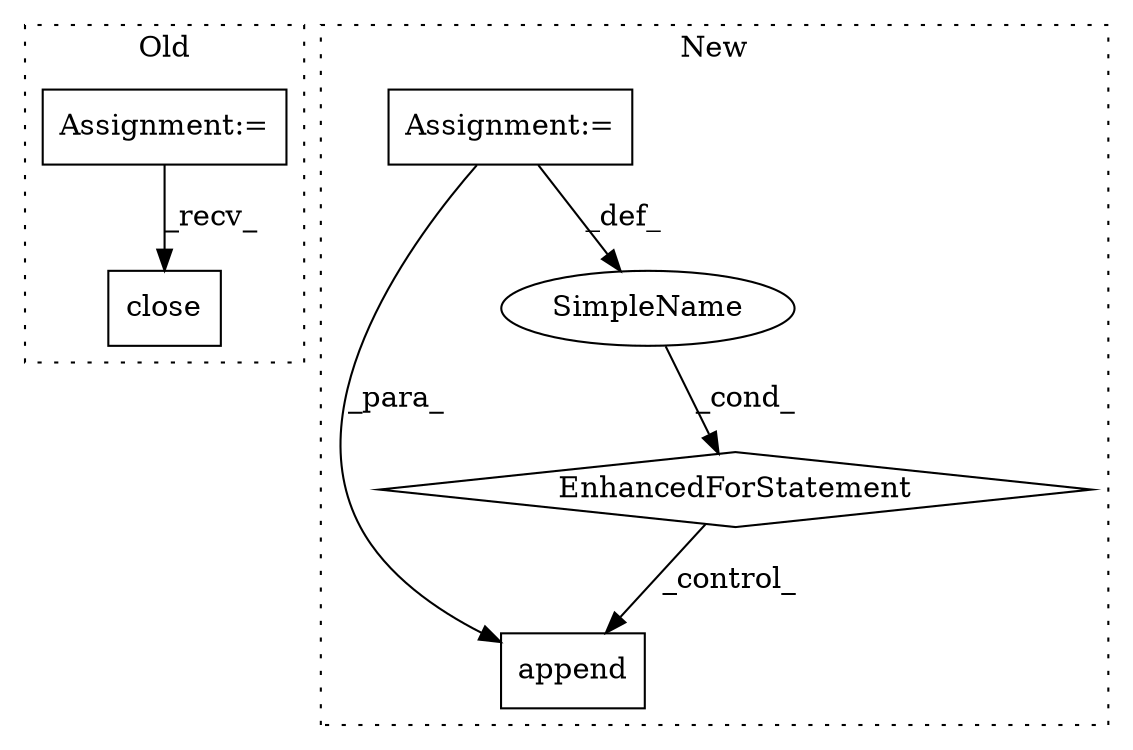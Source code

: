 digraph G {
subgraph cluster0 {
1 [label="close" a="32" s="4908" l="7" shape="box"];
3 [label="Assignment:=" a="7" s="4293" l="15" shape="box"];
label = "Old";
style="dotted";
}
subgraph cluster1 {
2 [label="append" a="32" s="4659,4688" l="7,1" shape="box"];
4 [label="Assignment:=" a="7" s="4284" l="1" shape="box"];
5 [label="EnhancedForStatement" a="70" s="4417,4529" l="63,2" shape="diamond"];
6 [label="SimpleName" a="42" s="4501" l="5" shape="ellipse"];
label = "New";
style="dotted";
}
3 -> 1 [label="_recv_"];
4 -> 6 [label="_def_"];
4 -> 2 [label="_para_"];
5 -> 2 [label="_control_"];
6 -> 5 [label="_cond_"];
}
